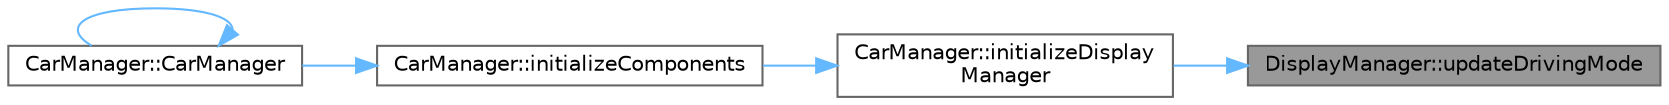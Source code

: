 digraph "DisplayManager::updateDrivingMode"
{
 // LATEX_PDF_SIZE
  bgcolor="transparent";
  edge [fontname=Helvetica,fontsize=10,labelfontname=Helvetica,labelfontsize=10];
  node [fontname=Helvetica,fontsize=10,shape=box,height=0.2,width=0.4];
  rankdir="RL";
  Node1 [id="Node000001",label="DisplayManager::updateDrivingMode",height=0.2,width=0.4,color="gray40", fillcolor="grey60", style="filled", fontcolor="black",tooltip="Updates the driving mode on the display."];
  Node1 -> Node2 [id="edge1_Node000001_Node000002",dir="back",color="steelblue1",style="solid",tooltip=" "];
  Node2 [id="Node000002",label="CarManager::initializeDisplay\lManager",height=0.2,width=0.4,color="grey40", fillcolor="white", style="filled",URL="$classCarManager.html#a3f09da6a2d42c870e12e4afce7f597c7",tooltip="Initialize the DisplayManager."];
  Node2 -> Node3 [id="edge2_Node000002_Node000003",dir="back",color="steelblue1",style="solid",tooltip=" "];
  Node3 [id="Node000003",label="CarManager::initializeComponents",height=0.2,width=0.4,color="grey40", fillcolor="white", style="filled",URL="$classCarManager.html#a903e5c4e427a717c2f7f33eb6077475f",tooltip="Initialize the components of the CarManager."];
  Node3 -> Node4 [id="edge3_Node000003_Node000004",dir="back",color="steelblue1",style="solid",tooltip=" "];
  Node4 [id="Node000004",label="CarManager::CarManager",height=0.2,width=0.4,color="grey40", fillcolor="white", style="filled",URL="$classCarManager.html#a66ad3776f275138f4af1c9c0dabaef67",tooltip="Construct a new CarManager object."];
  Node4 -> Node4 [id="edge4_Node000004_Node000004",dir="back",color="steelblue1",style="solid",tooltip=" "];
}
